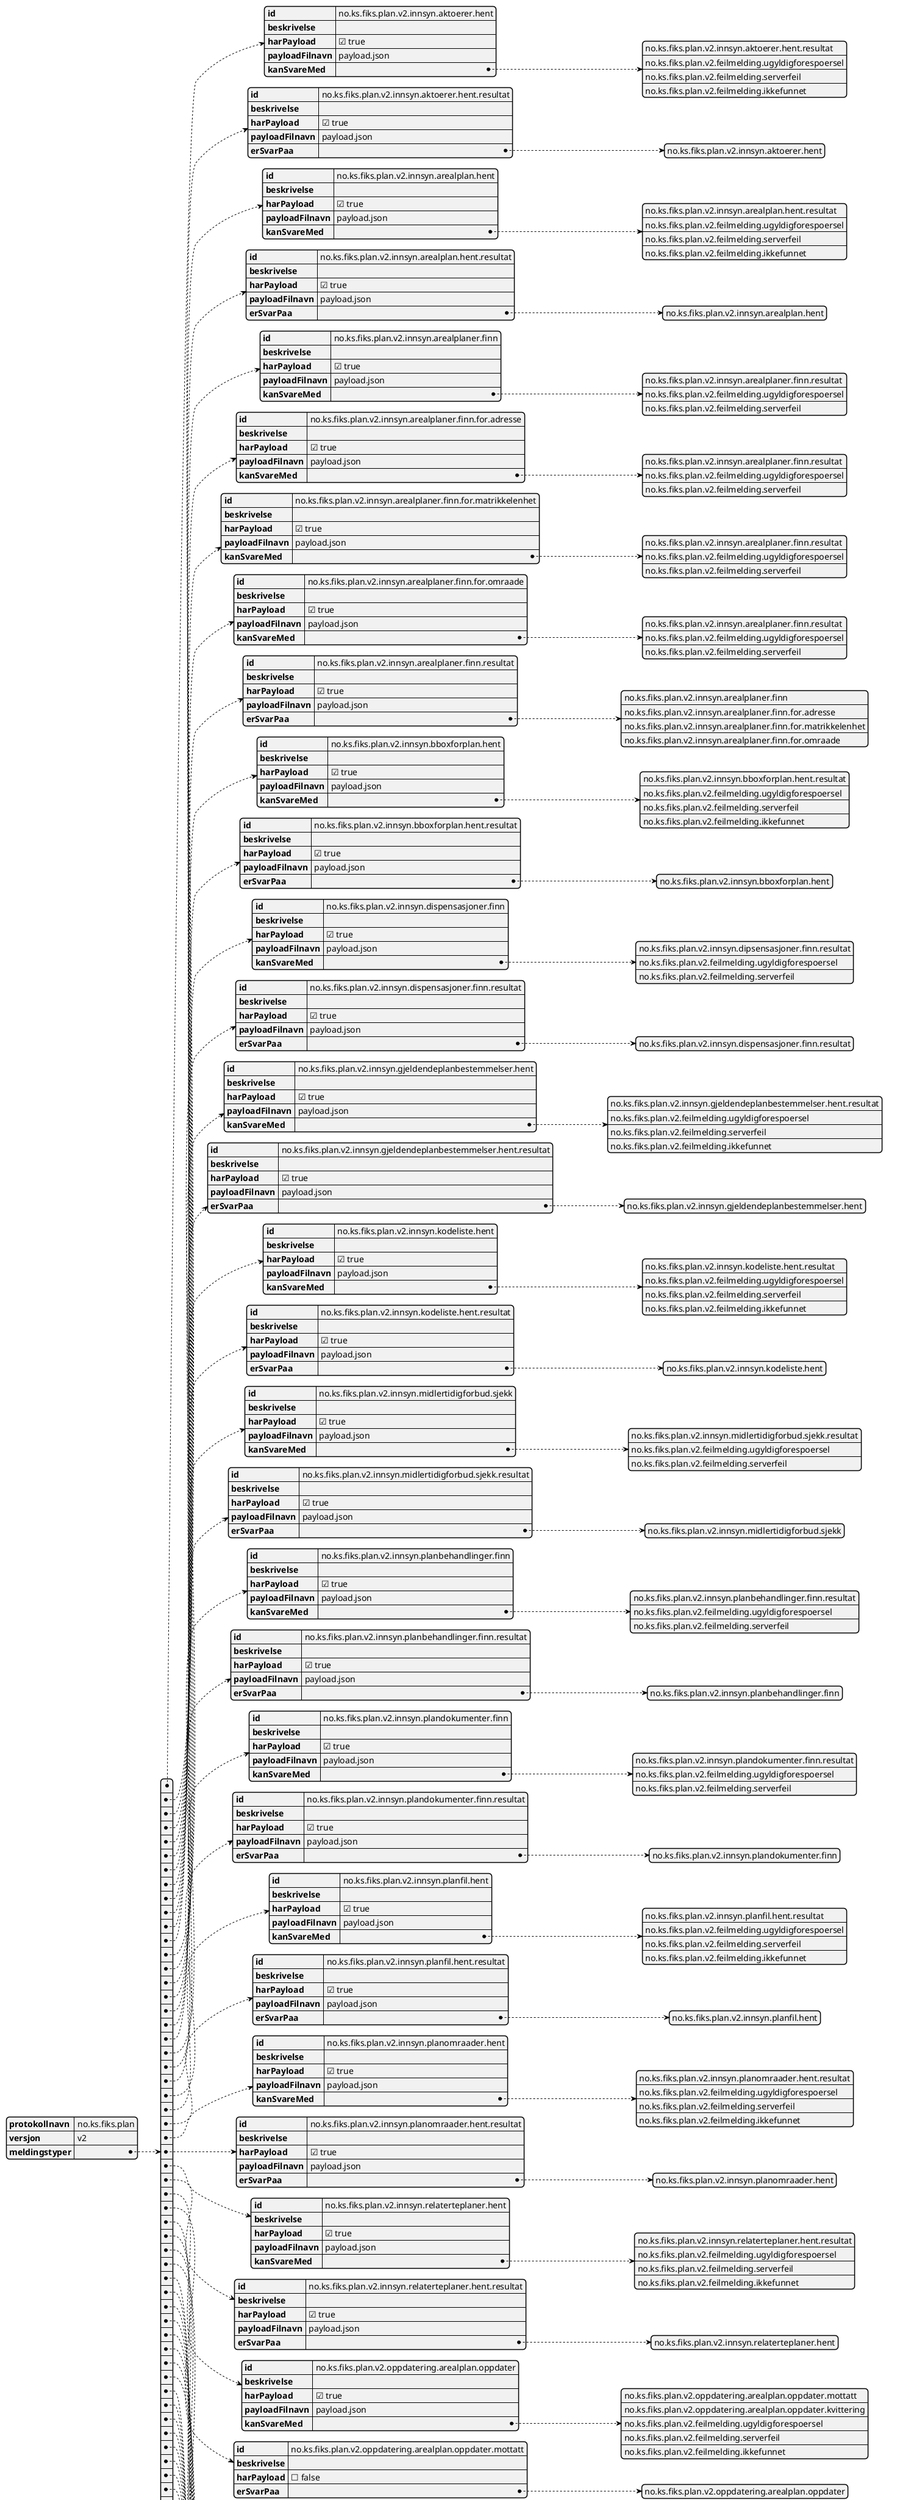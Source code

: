 @startjson
{
  "protokollnavn": "no.ks.fiks.plan",
  "versjon": "v2",
  "meldingstyper": [
    {
      "id": "no.ks.fiks.plan.v2.innsyn.aktoerer.hent",
      "beskrivelse": "",
      "harPayload": true,
      "payloadFilnavn": "payload.json",
      "kanSvareMed": ["no.ks.fiks.plan.v2.innsyn.aktoerer.hent.resultat", "no.ks.fiks.plan.v2.feilmelding.ugyldigforespoersel", "no.ks.fiks.plan.v2.feilmelding.serverfeil", "no.ks.fiks.plan.v2.feilmelding.ikkefunnet"]
    },
    {
      "id": "no.ks.fiks.plan.v2.innsyn.aktoerer.hent.resultat",
      "beskrivelse": "",
      "harPayload": true,
      "payloadFilnavn": "payload.json",
      "erSvarPaa": ["no.ks.fiks.plan.v2.innsyn.aktoerer.hent"]
    },
    {
      "id": "no.ks.fiks.plan.v2.innsyn.arealplan.hent",
      "beskrivelse": "",
      "harPayload": true,
      "payloadFilnavn": "payload.json",
      "kanSvareMed": ["no.ks.fiks.plan.v2.innsyn.arealplan.hent.resultat", "no.ks.fiks.plan.v2.feilmelding.ugyldigforespoersel", "no.ks.fiks.plan.v2.feilmelding.serverfeil", "no.ks.fiks.plan.v2.feilmelding.ikkefunnet"]
    },
    {
      "id": "no.ks.fiks.plan.v2.innsyn.arealplan.hent.resultat",
      "beskrivelse": "",
      "harPayload": true,
      "payloadFilnavn": "payload.json",
      "erSvarPaa": ["no.ks.fiks.plan.v2.innsyn.arealplan.hent"]
    },
    {
      "id": "no.ks.fiks.plan.v2.innsyn.arealplaner.finn",
      "beskrivelse": "",
      "harPayload": true,
      "payloadFilnavn": "payload.json",
      "kanSvareMed": ["no.ks.fiks.plan.v2.innsyn.arealplaner.finn.resultat", "no.ks.fiks.plan.v2.feilmelding.ugyldigforespoersel", "no.ks.fiks.plan.v2.feilmelding.serverfeil"]
    },
    {
      "id": "no.ks.fiks.plan.v2.innsyn.arealplaner.finn.for.adresse",
      "beskrivelse": "",
      "harPayload": true,
      "payloadFilnavn": "payload.json",
      "kanSvareMed": ["no.ks.fiks.plan.v2.innsyn.arealplaner.finn.resultat", "no.ks.fiks.plan.v2.feilmelding.ugyldigforespoersel", "no.ks.fiks.plan.v2.feilmelding.serverfeil"]
    },
    {
      "id": "no.ks.fiks.plan.v2.innsyn.arealplaner.finn.for.matrikkelenhet",
      "beskrivelse": "",
      "harPayload": true,
      "payloadFilnavn": "payload.json",
      "kanSvareMed": ["no.ks.fiks.plan.v2.innsyn.arealplaner.finn.resultat", "no.ks.fiks.plan.v2.feilmelding.ugyldigforespoersel", "no.ks.fiks.plan.v2.feilmelding.serverfeil"]
    },
    {
      "id": "no.ks.fiks.plan.v2.innsyn.arealplaner.finn.for.omraade",
      "beskrivelse": "",
      "harPayload": true,
      "payloadFilnavn": "payload.json",
      "kanSvareMed": ["no.ks.fiks.plan.v2.innsyn.arealplaner.finn.resultat", "no.ks.fiks.plan.v2.feilmelding.ugyldigforespoersel", "no.ks.fiks.plan.v2.feilmelding.serverfeil"]
    },
    {
      "id": "no.ks.fiks.plan.v2.innsyn.arealplaner.finn.resultat",
      "beskrivelse": "",
      "harPayload": true,
      "payloadFilnavn": "payload.json",
      "erSvarPaa": ["no.ks.fiks.plan.v2.innsyn.arealplaner.finn", "no.ks.fiks.plan.v2.innsyn.arealplaner.finn.for.adresse", "no.ks.fiks.plan.v2.innsyn.arealplaner.finn.for.matrikkelenhet", "no.ks.fiks.plan.v2.innsyn.arealplaner.finn.for.omraade"]
    },   
    {
      "id": "no.ks.fiks.plan.v2.innsyn.bboxforplan.hent",
      "beskrivelse": "",
      "harPayload": true,
      "payloadFilnavn": "payload.json",
      "kanSvareMed": ["no.ks.fiks.plan.v2.innsyn.bboxforplan.hent.resultat", "no.ks.fiks.plan.v2.feilmelding.ugyldigforespoersel", "no.ks.fiks.plan.v2.feilmelding.serverfeil", "no.ks.fiks.plan.v2.feilmelding.ikkefunnet"]
    },
    {
      "id": "no.ks.fiks.plan.v2.innsyn.bboxforplan.hent.resultat",
      "beskrivelse": "",
      "harPayload": true,
      "payloadFilnavn": "payload.json",
      "erSvarPaa": ["no.ks.fiks.plan.v2.innsyn.bboxforplan.hent"]
    },    
    {
      "id": "no.ks.fiks.plan.v2.innsyn.dispensasjoner.finn",
      "beskrivelse": "",
      "harPayload": true,
      "payloadFilnavn": "payload.json",
      "kanSvareMed": ["no.ks.fiks.plan.v2.innsyn.dipsensasjoner.finn.resultat", "no.ks.fiks.plan.v2.feilmelding.ugyldigforespoersel", "no.ks.fiks.plan.v2.feilmelding.serverfeil"]
    },
    {
      "id": "no.ks.fiks.plan.v2.innsyn.dispensasjoner.finn.resultat",
      "beskrivelse": "",
      "harPayload": true,
      "payloadFilnavn": "payload.json",
      "erSvarPaa": ["no.ks.fiks.plan.v2.innsyn.dispensasjoner.finn.resultat"]
    },
    {
      "id": "no.ks.fiks.plan.v2.innsyn.gjeldendeplanbestemmelser.hent",
      "beskrivelse": "",
      "harPayload": true,
      "payloadFilnavn": "payload.json",
      "kanSvareMed": ["no.ks.fiks.plan.v2.innsyn.gjeldendeplanbestemmelser.hent.resultat", "no.ks.fiks.plan.v2.feilmelding.ugyldigforespoersel", "no.ks.fiks.plan.v2.feilmelding.serverfeil", "no.ks.fiks.plan.v2.feilmelding.ikkefunnet"]
    },
    {
      "id": "no.ks.fiks.plan.v2.innsyn.gjeldendeplanbestemmelser.hent.resultat",
      "beskrivelse": "",
      "harPayload": true,
      "payloadFilnavn": "payload.json",
      "erSvarPaa": ["no.ks.fiks.plan.v2.innsyn.gjeldendeplanbestemmelser.hent"]
    },
    {
      "id": "no.ks.fiks.plan.v2.innsyn.kodeliste.hent",
      "beskrivelse": "",
      "harPayload": true,
      "payloadFilnavn": "payload.json",
      "kanSvareMed": ["no.ks.fiks.plan.v2.innsyn.kodeliste.hent.resultat", "no.ks.fiks.plan.v2.feilmelding.ugyldigforespoersel", "no.ks.fiks.plan.v2.feilmelding.serverfeil", "no.ks.fiks.plan.v2.feilmelding.ikkefunnet"]
    },
    {
      "id": "no.ks.fiks.plan.v2.innsyn.kodeliste.hent.resultat",
      "beskrivelse": "",
      "harPayload": true,
      "payloadFilnavn": "payload.json",
      "erSvarPaa": ["no.ks.fiks.plan.v2.innsyn.kodeliste.hent"]
    },
    {
      "id": "no.ks.fiks.plan.v2.innsyn.midlertidigforbud.sjekk",
      "beskrivelse": "",
      "harPayload": true,
      "payloadFilnavn": "payload.json",
      "kanSvareMed": ["no.ks.fiks.plan.v2.innsyn.midlertidigforbud.sjekk.resultat", "no.ks.fiks.plan.v2.feilmelding.ugyldigforespoersel", "no.ks.fiks.plan.v2.feilmelding.serverfeil"]
    },
    {
      "id": "no.ks.fiks.plan.v2.innsyn.midlertidigforbud.sjekk.resultat",
      "beskrivelse": "",
      "harPayload": true,
      "payloadFilnavn": "payload.json",
      "erSvarPaa": ["no.ks.fiks.plan.v2.innsyn.midlertidigforbud.sjekk"]
    },
    {
      "id": "no.ks.fiks.plan.v2.innsyn.planbehandlinger.finn",
      "beskrivelse": "",
      "harPayload": true,
      "payloadFilnavn": "payload.json",
      "kanSvareMed": ["no.ks.fiks.plan.v2.innsyn.planbehandlinger.finn.resultat", "no.ks.fiks.plan.v2.feilmelding.ugyldigforespoersel", "no.ks.fiks.plan.v2.feilmelding.serverfeil"]
    },
    {
      "id": "no.ks.fiks.plan.v2.innsyn.planbehandlinger.finn.resultat",
      "beskrivelse": "",
      "harPayload": true,
      "payloadFilnavn": "payload.json",
      "erSvarPaa": ["no.ks.fiks.plan.v2.innsyn.planbehandlinger.finn"]
    },
    {
      "id": "no.ks.fiks.plan.v2.innsyn.plandokumenter.finn",
      "beskrivelse": "",
      "harPayload": true,
      "payloadFilnavn": "payload.json",
      "kanSvareMed": ["no.ks.fiks.plan.v2.innsyn.plandokumenter.finn.resultat", "no.ks.fiks.plan.v2.feilmelding.ugyldigforespoersel", "no.ks.fiks.plan.v2.feilmelding.serverfeil"]
    },
    {
      "id": "no.ks.fiks.plan.v2.innsyn.plandokumenter.finn.resultat",
      "beskrivelse": "",
      "harPayload": true,
      "payloadFilnavn": "payload.json",
      "erSvarPaa": ["no.ks.fiks.plan.v2.innsyn.plandokumenter.finn"]
    },    
    {
      "id": "no.ks.fiks.plan.v2.innsyn.planfil.hent",
      "beskrivelse": "",
      "harPayload": true,
      "payloadFilnavn": "payload.json",
      "kanSvareMed": ["no.ks.fiks.plan.v2.innsyn.planfil.hent.resultat", "no.ks.fiks.plan.v2.feilmelding.ugyldigforespoersel", "no.ks.fiks.plan.v2.feilmelding.serverfeil", "no.ks.fiks.plan.v2.feilmelding.ikkefunnet"]
    },
    {
      "id": "no.ks.fiks.plan.v2.innsyn.planfil.hent.resultat",
      "beskrivelse": "",
      "harPayload": true,
      "payloadFilnavn": "payload.json",
      "erSvarPaa": ["no.ks.fiks.plan.v2.innsyn.planfil.hent"]
    },
    {
      "id": "no.ks.fiks.plan.v2.innsyn.planomraader.hent",
      "beskrivelse": "",
      "harPayload": true,
      "payloadFilnavn": "payload.json",
      "kanSvareMed": ["no.ks.fiks.plan.v2.innsyn.planomraader.hent.resultat", "no.ks.fiks.plan.v2.feilmelding.ugyldigforespoersel", "no.ks.fiks.plan.v2.feilmelding.serverfeil", "no.ks.fiks.plan.v2.feilmelding.ikkefunnet"]
    },
    {
      "id": "no.ks.fiks.plan.v2.innsyn.planomraader.hent.resultat",
      "beskrivelse": "",
      "harPayload": true,
      "payloadFilnavn": "payload.json",
      "erSvarPaa": ["no.ks.fiks.plan.v2.innsyn.planomraader.hent"]
    },
    {
      "id": "no.ks.fiks.plan.v2.innsyn.relaterteplaner.hent",
      "beskrivelse": "",
      "harPayload": true,
      "payloadFilnavn": "payload.json",
      "kanSvareMed": ["no.ks.fiks.plan.v2.innsyn.relaterteplaner.hent.resultat", "no.ks.fiks.plan.v2.feilmelding.ugyldigforespoersel", "no.ks.fiks.plan.v2.feilmelding.serverfeil", "no.ks.fiks.plan.v2.feilmelding.ikkefunnet"]
    },
    {
      "id": "no.ks.fiks.plan.v2.innsyn.relaterteplaner.hent.resultat",
      "beskrivelse": "",
      "harPayload": true,
      "payloadFilnavn": "payload.json",
      "erSvarPaa": ["no.ks.fiks.plan.v2.innsyn.relaterteplaner.hent"]
    },
    {
      "id": "no.ks.fiks.plan.v2.oppdatering.arealplan.oppdater",
      "beskrivelse": "",
      "harPayload": true,
      "payloadFilnavn": "payload.json",
      "kanSvareMed": ["no.ks.fiks.plan.v2.oppdatering.arealplan.oppdater.mottatt", "no.ks.fiks.plan.v2.oppdatering.arealplan.oppdater.kvittering", "no.ks.fiks.plan.v2.feilmelding.ugyldigforespoersel", "no.ks.fiks.plan.v2.feilmelding.serverfeil", "no.ks.fiks.plan.v2.feilmelding.ikkefunnet"]
    },
    {
      "id": "no.ks.fiks.plan.v2.oppdatering.arealplan.oppdater.mottatt",
      "beskrivelse": "",
      "harPayload": false,
      "erSvarPaa": ["no.ks.fiks.plan.v2.oppdatering.arealplan.oppdater"]
    },
    {
      "id": "no.ks.fiks.plan.v2.oppdatering.arealplan.oppdater.kvittering",
      "beskrivelse": "",
      "harPayload": false,
      "erSvarPaa": ["no.ks.fiks.plan.v2.oppdatering.arealplan.oppdater"]
    },
    {
      "id": "no.ks.fiks.plan.v2.oppdatering.arealplan.opprett",
      "beskrivelse": "",
      "harPayload": true,
      "payloadFilnavn": "payload.json",
      "kanSvareMed": ["no.ks.fiks.plan.v2.oppdatering.arealplan.opprett.mottatt", "no.ks.fiks.plan.v2.oppdatering.arealplan.opprett.resultat", "no.ks.fiks.plan.v2.feilmelding.ugyldigforespoersel", "no.ks.fiks.plan.v2.feilmelding.serverfeil"]
    },
    {
      "id": "no.ks.fiks.plan.v2.oppdatering.arealplan.opprett.mottatt",
      "beskrivelse": "",
      "harPayload": false,
      "erSvarPaa": ["no.ks.fiks.plan.v2.oppdatering.arealplan.opprett"]
    },
    {
      "id": "no.ks.fiks.plan.v2.oppdatering.arealplan.opprett.resultat",
      "beskrivelse": "",
      "harPayload": true,
      "payloadFilnavn": "payload.json",
      "erSvarPaa": ["no.ks.fiks.plan.v2.oppdatering.arealplan.opprett"]
    },
    {
      "id": "no.ks.fiks.plan.v2.oppdatering.dispensasjon.oppdater",
      "beskrivelse": "",
      "harPayload": true,
      "payloadFilnavn": "payload.json",
      "kanSvareMed": ["no.ks.fiks.plan.v2.oppdatering.dispensasjon.oppdater.mottatt", "no.ks.fiks.plan.v2.oppdatering.dispensasjon.oppdater.kvittering", "no.ks.fiks.plan.v2.feilmelding.ugyldigforespoersel", "no.ks.fiks.plan.v2.feilmelding.serverfeil"]
    },
    {
      "id": "no.ks.fiks.plan.v2.oppdatering.dispensasjon.oppdater.mottatt",
      "beskrivelse": "",
      "harPayload": false,
      "erSvarPaa": ["no.ks.fiks.plan.v2.oppdatering.dispensasjon.oppdater"]
    },
    {
      "id": "no.ks.fiks.plan.v2.oppdatering.dispensasjon.oppdater.kvittering",
      "beskrivelse": "",
      "harPayload": false,
      "erSvarPaa": ["no.ks.fiks.plan.v2.oppdatering.dispensasjon.oppdater"]
    },
    {
      "id": "no.ks.fiks.plan.v2.oppdatering.dipsensasjon.registrer",
      "beskrivelse": "",
      "harPayload": true,
      "payloadFilnavn": "payload.json",
      "kanSvareMed": ["no.ks.fiks.plan.v2.oppdatering.dispensasjon.registrer.mottatt", "no.ks.fiks.plan.v2.oppdatering.dispensasjon.registrer.resultat", "no.ks.fiks.plan.v2.feilmelding.ugyldigforespoersel", "no.ks.fiks.plan.v2.feilmelding.serverfeil"]
    },
    {
      "id": "no.ks.fiks.plan.v2.oppdatering.dispensasjon.registrer.mottatt",
      "beskrivelse": "",
      "harPayload": false,
      "erSvarPaa": ["no.ks.fiks.plan.v2.oppdatering.dispensasjon.registrer"]
    },
    {
      "id": "no.ks.fiks.plan.v2.oppdatering.dispensasjon.registrer.resultat",
      "beskrivelse": "",
      "harPayload": true,
      "payloadFilnavn": "payload.json",
      "erSvarPaa": ["no.ks.fiks.plan.v2.oppdatering.dispensasjon.registrer"]
    },
    {
      "id": "no.ks.fiks.plan.v2.oppdatering.midlertidigforbudmottiltak.registrer",
      "beskrivelse": "",
      "harPayload": true,
      "payloadFilnavn": "payload.json",
      "kanSvareMed": ["no.ks.fiks.plan.v2.oppdatering.midlertidigforbudmottiltak.registrer.mottatt", "no.ks.fiks.plan.v2.oppdatering.midlertidigforbudmottiltak.registrer.kvittering", "no.ks.fiks.plan.v2.feilmelding.ugyldigforespoersel", "no.ks.fiks.plan.v2.feilmelding.serverfeil"]
    },
    {
      "id": "no.ks.fiks.plan.v2.oppdatering.midlertidigforbudmottiltak.registrer.mottatt",
      "beskrivelse": "",
      "harPayload": false,
      "erSvarPaa": ["no.ks.fiks.plan.v2.oppdatering.midlertidigforbudmottiltak.registrer"]
    },
    {
      "id": "no.ks.fiks.plan.v2.oppdatering.midlertidigforbudmottiltak.registrer.kvittering",
      "beskrivelse": "",
      "harPayload": false,
      "erSvarPaa": ["no.ks.fiks.plan.v2.oppdatering.midlertidigforbudmottiltak.registrer"]
    },
    {
      "id": "no.ks.fiks.plan.v2.oppdatering.planavgrensning.registrer",
      "beskrivelse": "",
      "harPayload": true,
      "payloadFilnavn": "payload.json",
      "kanSvareMed": ["no.ks.fiks.plan.v2.oppdatering.planavgrensning.registrer.mottatt", "no.ks.fiks.plan.v2.oppdatering.planavgrensning.registrer.kvittering", "no.ks.fiks.plan.v2.feilmelding.ugyldigforespoersel", "no.ks.fiks.plan.v2.feilmelding.serverfeil"]
    },
    {
      "id": "no.ks.fiks.plan.v2.oppdatering.planavgrensning.registrer.mottatt",
      "beskrivelse": "",
      "harPayload": false,
      "erSvarPaa": ["no.ks.fiks.plan.v2.oppdatering.planavgrensning.registrer"]
    },
    {
      "id": "no.ks.fiks.plan.v2.oppdatering.planavgrensning.registrer.kvittering",
      "beskrivelse": "",
      "harPayload": false,
      "erSvarPaa": ["no.ks.fiks.plan.v2.oppdatering.planavgrensning.registrer"]
    },
    {
      "id": "no.ks.fiks.plan.v2.oppdatering.planbehandling.registrer",
      "beskrivelse": "",
      "harPayload": true,
      "payloadFilnavn": "payload.json",
      "kanSvareMed": ["no.ks.fiks.plan.v2.oppdatering.planbehandling.registrer.mottatt", "no.ks.fiks.plan.v2.oppdatering.planbehandling.registrer.kvittering", "no.ks.fiks.plan.v2.feilmelding.ugyldigforespoersel", "no.ks.fiks.plan.v2.feilmelding.serverfeil"]
    },
    {
      "id": "no.ks.fiks.plan.v2.oppdatering.planbehandling.registrer.mottatt",
      "beskrivelse": "",
      "harPayload": false,
      "erSvarPaa": ["no.ks.fiks.plan.v2.oppdatering.planbehandling.registrer"]
    },
    {
      "id": "no.ks.fiks.plan.v2.oppdatering.planbehandling.registrer.kvittering",
      "beskrivelse": "",
      "harPayload": false,
      "erSvarPaa": ["no.ks.fiks.plan.v2.oppdatering.planbehandling.registrer"]
    },
    {
      "id": "no.ks.fiks.plan.v2.feilmelding.ugyldigforespoersel",
      "beskrivelse": "",
      "harPayload": true,
      "payloadFilnavn": "feilmelding.json",
      "erSvarPaa": []
    },
    {
      "id": "no.ks.fiks.plan.v2.feilmelding.serverfeil",
      "beskrivelse": "",
      "harPayload": true,
      "payloadFilnavn": "feilmelding.json",
      "erSvarPaa": []
    },
    {
      "id": "no.ks.fiks.plan.v2.feilmelding.ikkefunnet",
      "beskrivelse": "",
      "harPayload": true,
      "payloadFilnavn": "feilmelding.json",
      "erSvarPaa": []
    }
  ]
}
@endjson